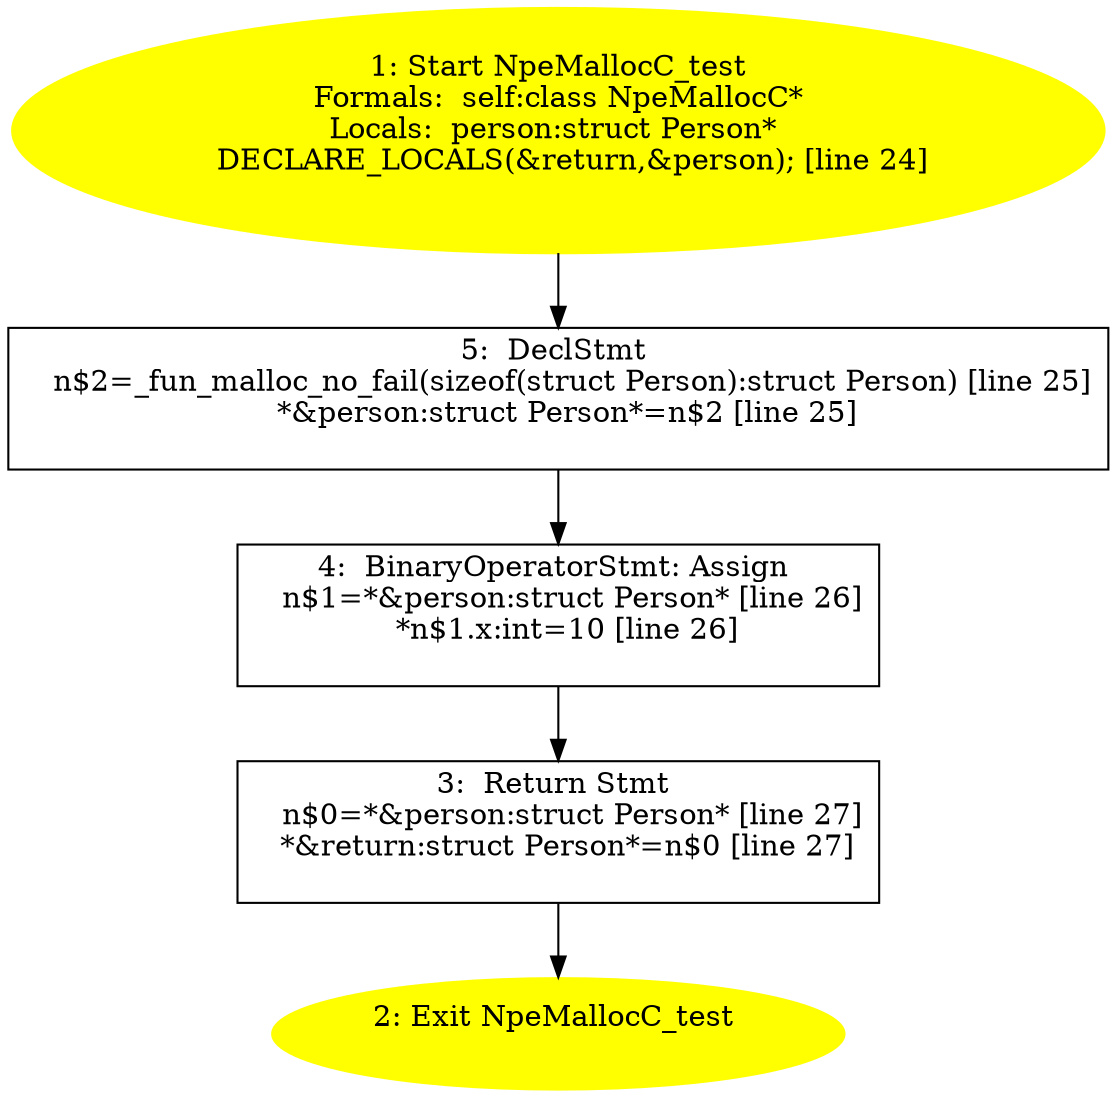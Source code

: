 /* @generated */
digraph iCFG {
"NpeMallocC_testinstance.50525c03b73391bbe8cbb6e50459dc8c_1" [label="1: Start NpeMallocC_test\nFormals:  self:class NpeMallocC*\nLocals:  person:struct Person* \n   DECLARE_LOCALS(&return,&person); [line 24]\n " color=yellow style=filled]
	

	 "NpeMallocC_testinstance.50525c03b73391bbe8cbb6e50459dc8c_1" -> "NpeMallocC_testinstance.50525c03b73391bbe8cbb6e50459dc8c_5" ;
"NpeMallocC_testinstance.50525c03b73391bbe8cbb6e50459dc8c_2" [label="2: Exit NpeMallocC_test \n  " color=yellow style=filled]
	

"NpeMallocC_testinstance.50525c03b73391bbe8cbb6e50459dc8c_3" [label="3:  Return Stmt \n   n$0=*&person:struct Person* [line 27]\n  *&return:struct Person*=n$0 [line 27]\n " shape="box"]
	

	 "NpeMallocC_testinstance.50525c03b73391bbe8cbb6e50459dc8c_3" -> "NpeMallocC_testinstance.50525c03b73391bbe8cbb6e50459dc8c_2" ;
"NpeMallocC_testinstance.50525c03b73391bbe8cbb6e50459dc8c_4" [label="4:  BinaryOperatorStmt: Assign \n   n$1=*&person:struct Person* [line 26]\n  *n$1.x:int=10 [line 26]\n " shape="box"]
	

	 "NpeMallocC_testinstance.50525c03b73391bbe8cbb6e50459dc8c_4" -> "NpeMallocC_testinstance.50525c03b73391bbe8cbb6e50459dc8c_3" ;
"NpeMallocC_testinstance.50525c03b73391bbe8cbb6e50459dc8c_5" [label="5:  DeclStmt \n   n$2=_fun_malloc_no_fail(sizeof(struct Person):struct Person) [line 25]\n  *&person:struct Person*=n$2 [line 25]\n " shape="box"]
	

	 "NpeMallocC_testinstance.50525c03b73391bbe8cbb6e50459dc8c_5" -> "NpeMallocC_testinstance.50525c03b73391bbe8cbb6e50459dc8c_4" ;
}
